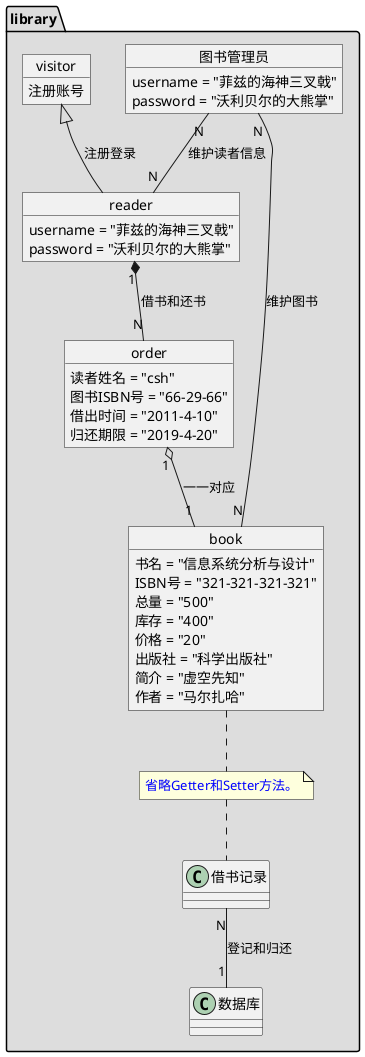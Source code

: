 @startuml

package "library" #DDDDDD {

	object 图书管理员 {
		 username = "菲兹的海神三叉戟"
		 password = "沃利贝尔的大熊掌"
	}



	object reader {
	 	username = "菲兹的海神三叉戟"
		password = "沃利贝尔的大熊掌"
	}
	object visitor {
		注册账号
	}

	object book {
	 	书名 = "信息系统分析与设计"
	 	ISBN号 = "321-321-321-321"
	 	总量 = "500"
	 	库存 = "400"
	 	价格 = "20"
	 	出版社 = "科学出版社"
	 	简介 = "虚空先知"
	 	作者 = "马尔扎哈"
	}

	object order {
	 	读者姓名 = "csh"
	 	图书ISBN号 = "66-29-66"
	 	借出时间 = "2011-4-10"
	 	归还期限 = "2019-4-20"
	}

	note "<color:blue>省略Getter和Setter方法。</color>" as note1

	book .. note1
	note1 .. 借书记录


	visitor <|-- reader : 注册登录
	reader "1" *-- "N" order : 借书和还书
	order "1" o-- "1" book : 一一对应
	借书记录 "N" -- "1"  数据库: 登记和归还
	图书管理员 "N" -- "N" book : 维护图书
	图书管理员 "N" -- "N" reader : 维护读者信息


}


@enduml
